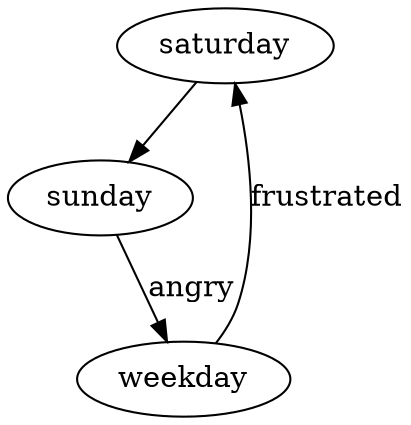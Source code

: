 digraph {
  saturday -> sunday 
  sunday  -> weekday [label="angry"];
  weekday -> saturday [label="frustrated"];
  
}
